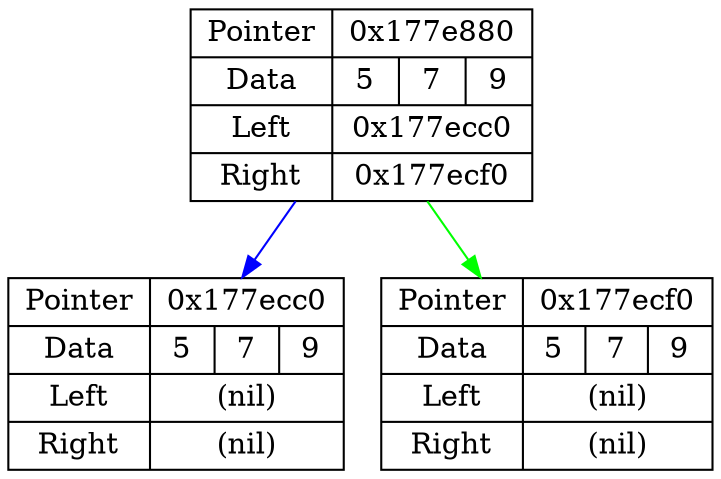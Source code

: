 digraph G {
node[shape = record];
24635520  [label = "{ Pointer | Data | Left | Right }  | { 0x177e880 | { 5 | 7 | 9 } | 0x177ecc0 | 0x177ecf0 }"];
24636608  [label = "{ Pointer | Data | Left | Right }  | { 0x177ecc0 | { 5 | 7 | 9 } | (nil) | (nil) }"];
24636656  [label = "{ Pointer | Data | Left | Right }  | { 0x177ecf0 | { 5 | 7 | 9 } | (nil) | (nil) }"];
24635520 -> 24636608 [color = blue];
24635520 -> 24636656 [color = green];
}
